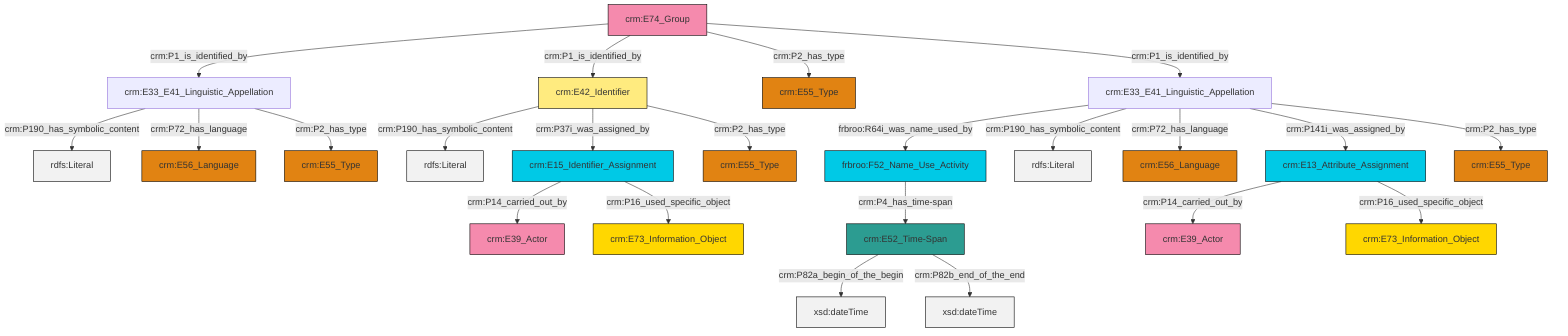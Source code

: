 graph TD
classDef Literal fill:#f2f2f2,stroke:#000000;
classDef CRM_Entity fill:#FFFFFF,stroke:#000000;
classDef Temporal_Entity fill:#00C9E6, stroke:#000000;
classDef Type fill:#E18312, stroke:#000000;
classDef Time-Span fill:#2C9C91, stroke:#000000;
classDef Appellation fill:#FFEB7F, stroke:#000000;
classDef Place fill:#008836, stroke:#000000;
classDef Persistent_Item fill:#B266B2, stroke:#000000;
classDef Conceptual_Object fill:#FFD700, stroke:#000000;
classDef Physical_Thing fill:#D2B48C, stroke:#000000;
classDef Actor fill:#f58aad, stroke:#000000;
classDef PC_Classes fill:#4ce600, stroke:#000000;
classDef Multi fill:#cccccc,stroke:#000000;

2["crm:E33_E41_Linguistic_Appellation"]:::Default -->|crm:P190_has_symbolic_content| 3[rdfs:Literal]:::Literal
4["crm:E42_Identifier"]:::Appellation -->|crm:P190_has_symbolic_content| 5[rdfs:Literal]:::Literal
6["crm:E33_E41_Linguistic_Appellation"]:::Default -->|frbroo:R64i_was_name_used_by| 7["frbroo:F52_Name_Use_Activity"]:::Temporal_Entity
16["crm:E15_Identifier_Assignment"]:::Temporal_Entity -->|crm:P14_carried_out_by| 17["crm:E39_Actor"]:::Actor
6["crm:E33_E41_Linguistic_Appellation"]:::Default -->|crm:P190_has_symbolic_content| 18[rdfs:Literal]:::Literal
19["crm:E13_Attribute_Assignment"]:::Temporal_Entity -->|crm:P14_carried_out_by| 20["crm:E39_Actor"]:::Actor
4["crm:E42_Identifier"]:::Appellation -->|crm:P37i_was_assigned_by| 16["crm:E15_Identifier_Assignment"]:::Temporal_Entity
2["crm:E33_E41_Linguistic_Appellation"]:::Default -->|crm:P72_has_language| 29["crm:E56_Language"]:::Type
19["crm:E13_Attribute_Assignment"]:::Temporal_Entity -->|crm:P16_used_specific_object| 0["crm:E73_Information_Object"]:::Conceptual_Object
6["crm:E33_E41_Linguistic_Appellation"]:::Default -->|crm:P72_has_language| 22["crm:E56_Language"]:::Type
4["crm:E42_Identifier"]:::Appellation -->|crm:P2_has_type| 34["crm:E55_Type"]:::Type
12["crm:E52_Time-Span"]:::Time-Span -->|crm:P82a_begin_of_the_begin| 35[xsd:dateTime]:::Literal
16["crm:E15_Identifier_Assignment"]:::Temporal_Entity -->|crm:P16_used_specific_object| 24["crm:E73_Information_Object"]:::Conceptual_Object
6["crm:E33_E41_Linguistic_Appellation"]:::Default -->|crm:P141i_was_assigned_by| 19["crm:E13_Attribute_Assignment"]:::Temporal_Entity
6["crm:E33_E41_Linguistic_Appellation"]:::Default -->|crm:P2_has_type| 14["crm:E55_Type"]:::Type
36["crm:E74_Group"]:::Actor -->|crm:P1_is_identified_by| 2["crm:E33_E41_Linguistic_Appellation"]:::Default
36["crm:E74_Group"]:::Actor -->|crm:P1_is_identified_by| 4["crm:E42_Identifier"]:::Appellation
2["crm:E33_E41_Linguistic_Appellation"]:::Default -->|crm:P2_has_type| 9["crm:E55_Type"]:::Type
12["crm:E52_Time-Span"]:::Time-Span -->|crm:P82b_end_of_the_end| 40[xsd:dateTime]:::Literal
36["crm:E74_Group"]:::Actor -->|crm:P2_has_type| 27["crm:E55_Type"]:::Type
7["frbroo:F52_Name_Use_Activity"]:::Temporal_Entity -->|crm:P4_has_time-span| 12["crm:E52_Time-Span"]:::Time-Span
36["crm:E74_Group"]:::Actor -->|crm:P1_is_identified_by| 6["crm:E33_E41_Linguistic_Appellation"]:::Default